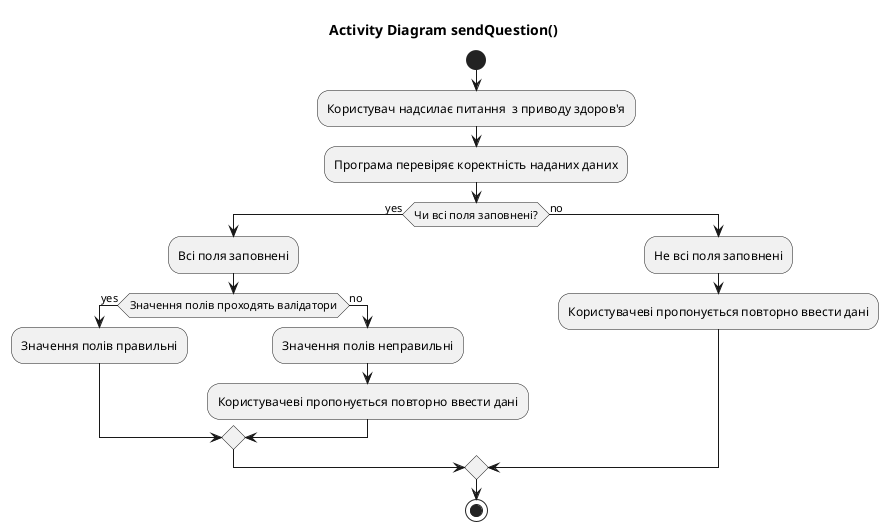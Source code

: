 @startuml

title Activity Diagram sendQuestion()

start
:Користувач надсилає питання  з приводу здоров'я;
:Програма перевіряє коректність наданих даних; 
if (Чи всі поля заповнені?) then (yes)
   :Всі поля заповнені;
   if (Значення полів проходять валідатори) then (yes)
       :Значення полів правильні;
   else (no)
       :Значення полів неправильні;
       :Користувачеві пропонується повторно ввести дані;
   endif
else (no)
   :Не всі поля заповнені;
   :Користувачеві пропонується повторно ввести дані;
endif
stop

@enduml
